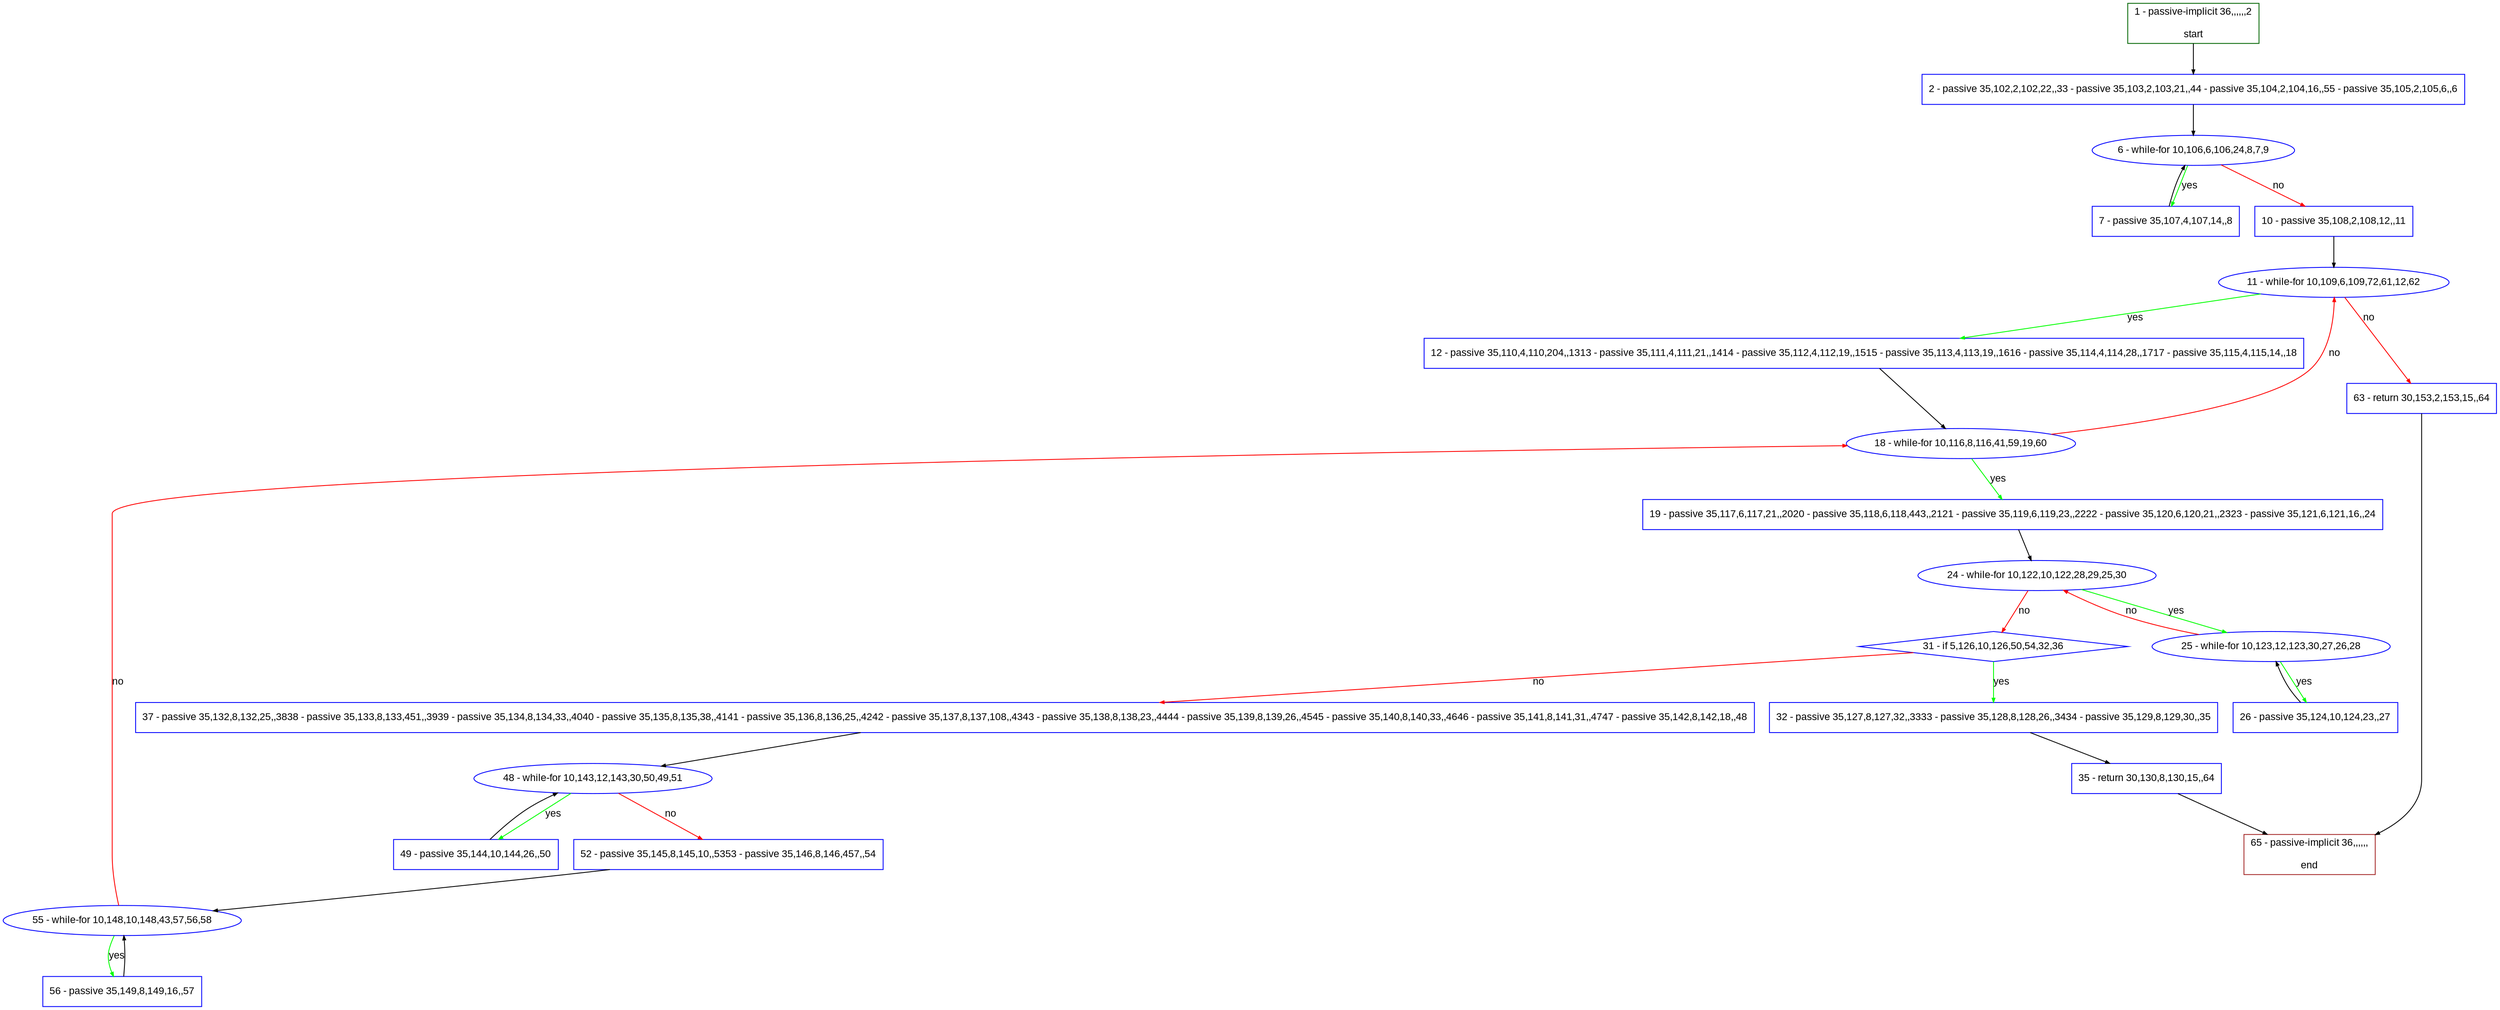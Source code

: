 digraph "" {
  graph [pack="true", label="", fontsize="12", packmode="clust", fontname="Arial", fillcolor="#FFFFCC", bgcolor="white", style="rounded,filled", compound="true"];
  node [node_initialized="no", label="", color="grey", fontsize="12", fillcolor="white", fontname="Arial", style="filled", shape="rectangle", compound="true", fixedsize="false"];
  edge [fontcolor="black", arrowhead="normal", arrowtail="none", arrowsize="0.5", ltail="", label="", color="black", fontsize="12", lhead="", fontname="Arial", dir="forward", compound="true"];
  __N1 [label="2 - passive 35,102,2,102,22,,33 - passive 35,103,2,103,21,,44 - passive 35,104,2,104,16,,55 - passive 35,105,2,105,6,,6", color="#0000ff", fillcolor="#ffffff", style="filled", shape="box"];
  __N2 [label="1 - passive-implicit 36,,,,,,2\n\nstart", color="#006400", fillcolor="#ffffff", style="filled", shape="box"];
  __N3 [label="6 - while-for 10,106,6,106,24,8,7,9", color="#0000ff", fillcolor="#ffffff", style="filled", shape="oval"];
  __N4 [label="7 - passive 35,107,4,107,14,,8", color="#0000ff", fillcolor="#ffffff", style="filled", shape="box"];
  __N5 [label="10 - passive 35,108,2,108,12,,11", color="#0000ff", fillcolor="#ffffff", style="filled", shape="box"];
  __N6 [label="11 - while-for 10,109,6,109,72,61,12,62", color="#0000ff", fillcolor="#ffffff", style="filled", shape="oval"];
  __N7 [label="12 - passive 35,110,4,110,204,,1313 - passive 35,111,4,111,21,,1414 - passive 35,112,4,112,19,,1515 - passive 35,113,4,113,19,,1616 - passive 35,114,4,114,28,,1717 - passive 35,115,4,115,14,,18", color="#0000ff", fillcolor="#ffffff", style="filled", shape="box"];
  __N8 [label="63 - return 30,153,2,153,15,,64", color="#0000ff", fillcolor="#ffffff", style="filled", shape="box"];
  __N9 [label="18 - while-for 10,116,8,116,41,59,19,60", color="#0000ff", fillcolor="#ffffff", style="filled", shape="oval"];
  __N10 [label="19 - passive 35,117,6,117,21,,2020 - passive 35,118,6,118,443,,2121 - passive 35,119,6,119,23,,2222 - passive 35,120,6,120,21,,2323 - passive 35,121,6,121,16,,24", color="#0000ff", fillcolor="#ffffff", style="filled", shape="box"];
  __N11 [label="24 - while-for 10,122,10,122,28,29,25,30", color="#0000ff", fillcolor="#ffffff", style="filled", shape="oval"];
  __N12 [label="25 - while-for 10,123,12,123,30,27,26,28", color="#0000ff", fillcolor="#ffffff", style="filled", shape="oval"];
  __N13 [label="31 - if 5,126,10,126,50,54,32,36", color="#0000ff", fillcolor="#ffffff", style="filled", shape="diamond"];
  __N14 [label="26 - passive 35,124,10,124,23,,27", color="#0000ff", fillcolor="#ffffff", style="filled", shape="box"];
  __N15 [label="32 - passive 35,127,8,127,32,,3333 - passive 35,128,8,128,26,,3434 - passive 35,129,8,129,30,,35", color="#0000ff", fillcolor="#ffffff", style="filled", shape="box"];
  __N16 [label="37 - passive 35,132,8,132,25,,3838 - passive 35,133,8,133,451,,3939 - passive 35,134,8,134,33,,4040 - passive 35,135,8,135,38,,4141 - passive 35,136,8,136,25,,4242 - passive 35,137,8,137,108,,4343 - passive 35,138,8,138,23,,4444 - passive 35,139,8,139,26,,4545 - passive 35,140,8,140,33,,4646 - passive 35,141,8,141,31,,4747 - passive 35,142,8,142,18,,48", color="#0000ff", fillcolor="#ffffff", style="filled", shape="box"];
  __N17 [label="35 - return 30,130,8,130,15,,64", color="#0000ff", fillcolor="#ffffff", style="filled", shape="box"];
  __N18 [label="65 - passive-implicit 36,,,,,,\n\nend", color="#a52a2a", fillcolor="#ffffff", style="filled", shape="box"];
  __N19 [label="48 - while-for 10,143,12,143,30,50,49,51", color="#0000ff", fillcolor="#ffffff", style="filled", shape="oval"];
  __N20 [label="49 - passive 35,144,10,144,26,,50", color="#0000ff", fillcolor="#ffffff", style="filled", shape="box"];
  __N21 [label="52 - passive 35,145,8,145,10,,5353 - passive 35,146,8,146,457,,54", color="#0000ff", fillcolor="#ffffff", style="filled", shape="box"];
  __N22 [label="55 - while-for 10,148,10,148,43,57,56,58", color="#0000ff", fillcolor="#ffffff", style="filled", shape="oval"];
  __N23 [label="56 - passive 35,149,8,149,16,,57", color="#0000ff", fillcolor="#ffffff", style="filled", shape="box"];
  __N2 -> __N1 [arrowhead="normal", arrowtail="none", color="#000000", label="", dir="forward"];
  __N1 -> __N3 [arrowhead="normal", arrowtail="none", color="#000000", label="", dir="forward"];
  __N3 -> __N4 [arrowhead="normal", arrowtail="none", color="#00ff00", label="yes", dir="forward"];
  __N4 -> __N3 [arrowhead="normal", arrowtail="none", color="#000000", label="", dir="forward"];
  __N3 -> __N5 [arrowhead="normal", arrowtail="none", color="#ff0000", label="no", dir="forward"];
  __N5 -> __N6 [arrowhead="normal", arrowtail="none", color="#000000", label="", dir="forward"];
  __N6 -> __N7 [arrowhead="normal", arrowtail="none", color="#00ff00", label="yes", dir="forward"];
  __N6 -> __N8 [arrowhead="normal", arrowtail="none", color="#ff0000", label="no", dir="forward"];
  __N7 -> __N9 [arrowhead="normal", arrowtail="none", color="#000000", label="", dir="forward"];
  __N9 -> __N6 [arrowhead="normal", arrowtail="none", color="#ff0000", label="no", dir="forward"];
  __N9 -> __N10 [arrowhead="normal", arrowtail="none", color="#00ff00", label="yes", dir="forward"];
  __N10 -> __N11 [arrowhead="normal", arrowtail="none", color="#000000", label="", dir="forward"];
  __N11 -> __N12 [arrowhead="normal", arrowtail="none", color="#00ff00", label="yes", dir="forward"];
  __N12 -> __N11 [arrowhead="normal", arrowtail="none", color="#ff0000", label="no", dir="forward"];
  __N11 -> __N13 [arrowhead="normal", arrowtail="none", color="#ff0000", label="no", dir="forward"];
  __N12 -> __N14 [arrowhead="normal", arrowtail="none", color="#00ff00", label="yes", dir="forward"];
  __N14 -> __N12 [arrowhead="normal", arrowtail="none", color="#000000", label="", dir="forward"];
  __N13 -> __N15 [arrowhead="normal", arrowtail="none", color="#00ff00", label="yes", dir="forward"];
  __N13 -> __N16 [arrowhead="normal", arrowtail="none", color="#ff0000", label="no", dir="forward"];
  __N15 -> __N17 [arrowhead="normal", arrowtail="none", color="#000000", label="", dir="forward"];
  __N17 -> __N18 [arrowhead="normal", arrowtail="none", color="#000000", label="", dir="forward"];
  __N16 -> __N19 [arrowhead="normal", arrowtail="none", color="#000000", label="", dir="forward"];
  __N19 -> __N20 [arrowhead="normal", arrowtail="none", color="#00ff00", label="yes", dir="forward"];
  __N20 -> __N19 [arrowhead="normal", arrowtail="none", color="#000000", label="", dir="forward"];
  __N19 -> __N21 [arrowhead="normal", arrowtail="none", color="#ff0000", label="no", dir="forward"];
  __N21 -> __N22 [arrowhead="normal", arrowtail="none", color="#000000", label="", dir="forward"];
  __N22 -> __N9 [arrowhead="normal", arrowtail="none", color="#ff0000", label="no", dir="forward"];
  __N22 -> __N23 [arrowhead="normal", arrowtail="none", color="#00ff00", label="yes", dir="forward"];
  __N23 -> __N22 [arrowhead="normal", arrowtail="none", color="#000000", label="", dir="forward"];
  __N8 -> __N18 [arrowhead="normal", arrowtail="none", color="#000000", label="", dir="forward"];
}
